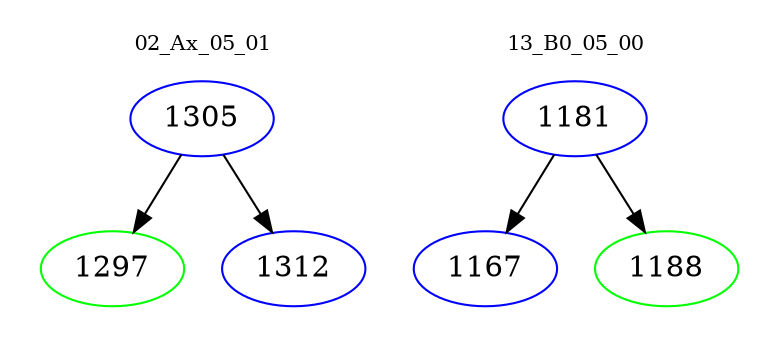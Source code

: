 digraph{
subgraph cluster_0 {
color = white
label = "02_Ax_05_01";
fontsize=10;
T0_1305 [label="1305", color="blue"]
T0_1305 -> T0_1297 [color="black"]
T0_1297 [label="1297", color="green"]
T0_1305 -> T0_1312 [color="black"]
T0_1312 [label="1312", color="blue"]
}
subgraph cluster_1 {
color = white
label = "13_B0_05_00";
fontsize=10;
T1_1181 [label="1181", color="blue"]
T1_1181 -> T1_1167 [color="black"]
T1_1167 [label="1167", color="blue"]
T1_1181 -> T1_1188 [color="black"]
T1_1188 [label="1188", color="green"]
}
}
